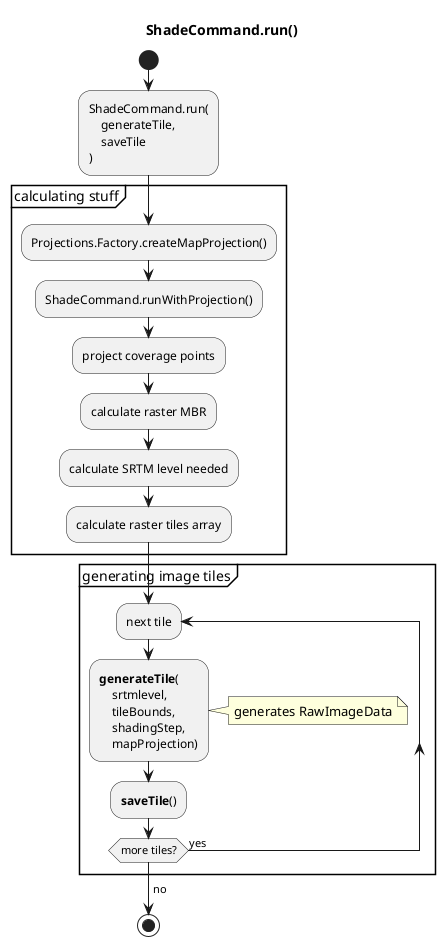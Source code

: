 ﻿@startuml
title ShadeCommand.run()

start
:ShadeCommand.run(
    generateTile,
    saveTile
);

group calculating stuff
:Projections.Factory.createMapProjection();
:ShadeCommand.runWithProjection();
:project coverage points;
:calculate raster MBR;
:calculate SRTM level needed;
:calculate raster tiles array;
end group

group generating image tiles
repeat :next tile;
    :**generateTile**(
        srtmlevel, 
        tileBounds, 
        shadingStep, 
        mapProjection);
    note right: generates RawImageData
    :**saveTile**();
repeat while (more tiles?) is (yes)
-> no;
end group;

stop
@enduml